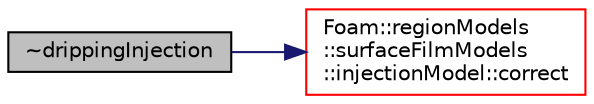 digraph "~drippingInjection"
{
  bgcolor="transparent";
  edge [fontname="Helvetica",fontsize="10",labelfontname="Helvetica",labelfontsize="10"];
  node [fontname="Helvetica",fontsize="10",shape=record];
  rankdir="LR";
  Node2 [label="~drippingInjection",height=0.2,width=0.4,color="black", fillcolor="grey75", style="filled", fontcolor="black"];
  Node2 -> Node3 [color="midnightblue",fontsize="10",style="solid",fontname="Helvetica"];
  Node3 [label="Foam::regionModels\l::surfaceFilmModels\l::injectionModel::correct",height=0.2,width=0.4,color="red",URL="$a30181.html#a3ae44b28050c3aa494c1d8e18cf618c1",tooltip="Correct. "];
}
